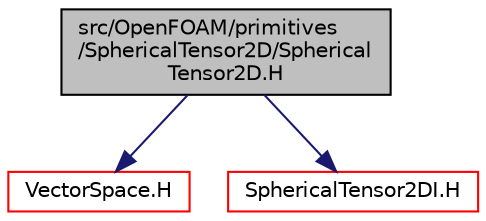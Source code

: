 digraph "src/OpenFOAM/primitives/SphericalTensor2D/SphericalTensor2D.H"
{
  bgcolor="transparent";
  edge [fontname="Helvetica",fontsize="10",labelfontname="Helvetica",labelfontsize="10"];
  node [fontname="Helvetica",fontsize="10",shape=record];
  Node0 [label="src/OpenFOAM/primitives\l/SphericalTensor2D/Spherical\lTensor2D.H",height=0.2,width=0.4,color="black", fillcolor="grey75", style="filled", fontcolor="black"];
  Node0 -> Node1 [color="midnightblue",fontsize="10",style="solid",fontname="Helvetica"];
  Node1 [label="VectorSpace.H",height=0.2,width=0.4,color="red",URL="$a13721.html"];
  Node0 -> Node53 [color="midnightblue",fontsize="10",style="solid",fontname="Helvetica"];
  Node53 [label="SphericalTensor2DI.H",height=0.2,width=0.4,color="red",URL="$a13430.html"];
}
